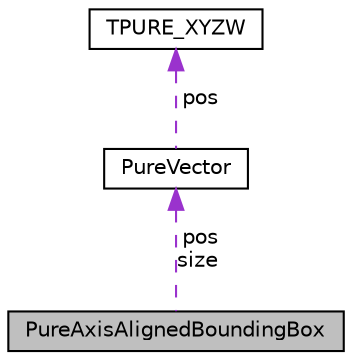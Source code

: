 digraph "PureAxisAlignedBoundingBox"
{
 // LATEX_PDF_SIZE
  edge [fontname="Helvetica",fontsize="10",labelfontname="Helvetica",labelfontsize="10"];
  node [fontname="Helvetica",fontsize="10",shape=record];
  Node1 [label="PureAxisAlignedBoundingBox",height=0.2,width=0.4,color="black", fillcolor="grey75", style="filled", fontcolor="black",tooltip="AABB: Axis-Aligned Bounding Box class."];
  Node2 -> Node1 [dir="back",color="darkorchid3",fontsize="10",style="dashed",label=" pos\nsize" ,fontname="Helvetica"];
  Node2 [label="PureVector",height=0.2,width=0.4,color="black", fillcolor="white", style="filled",URL="$class_pure_vector.html",tooltip="Pure 3D-vector class."];
  Node3 -> Node2 [dir="back",color="darkorchid3",fontsize="10",style="dashed",label=" pos" ,fontname="Helvetica"];
  Node3 [label="TPURE_XYZW",height=0.2,width=0.4,color="black", fillcolor="white", style="filled",URL="$struct_t_p_u_r_e___x_y_z_w.html",tooltip="4D coordinate."];
}
